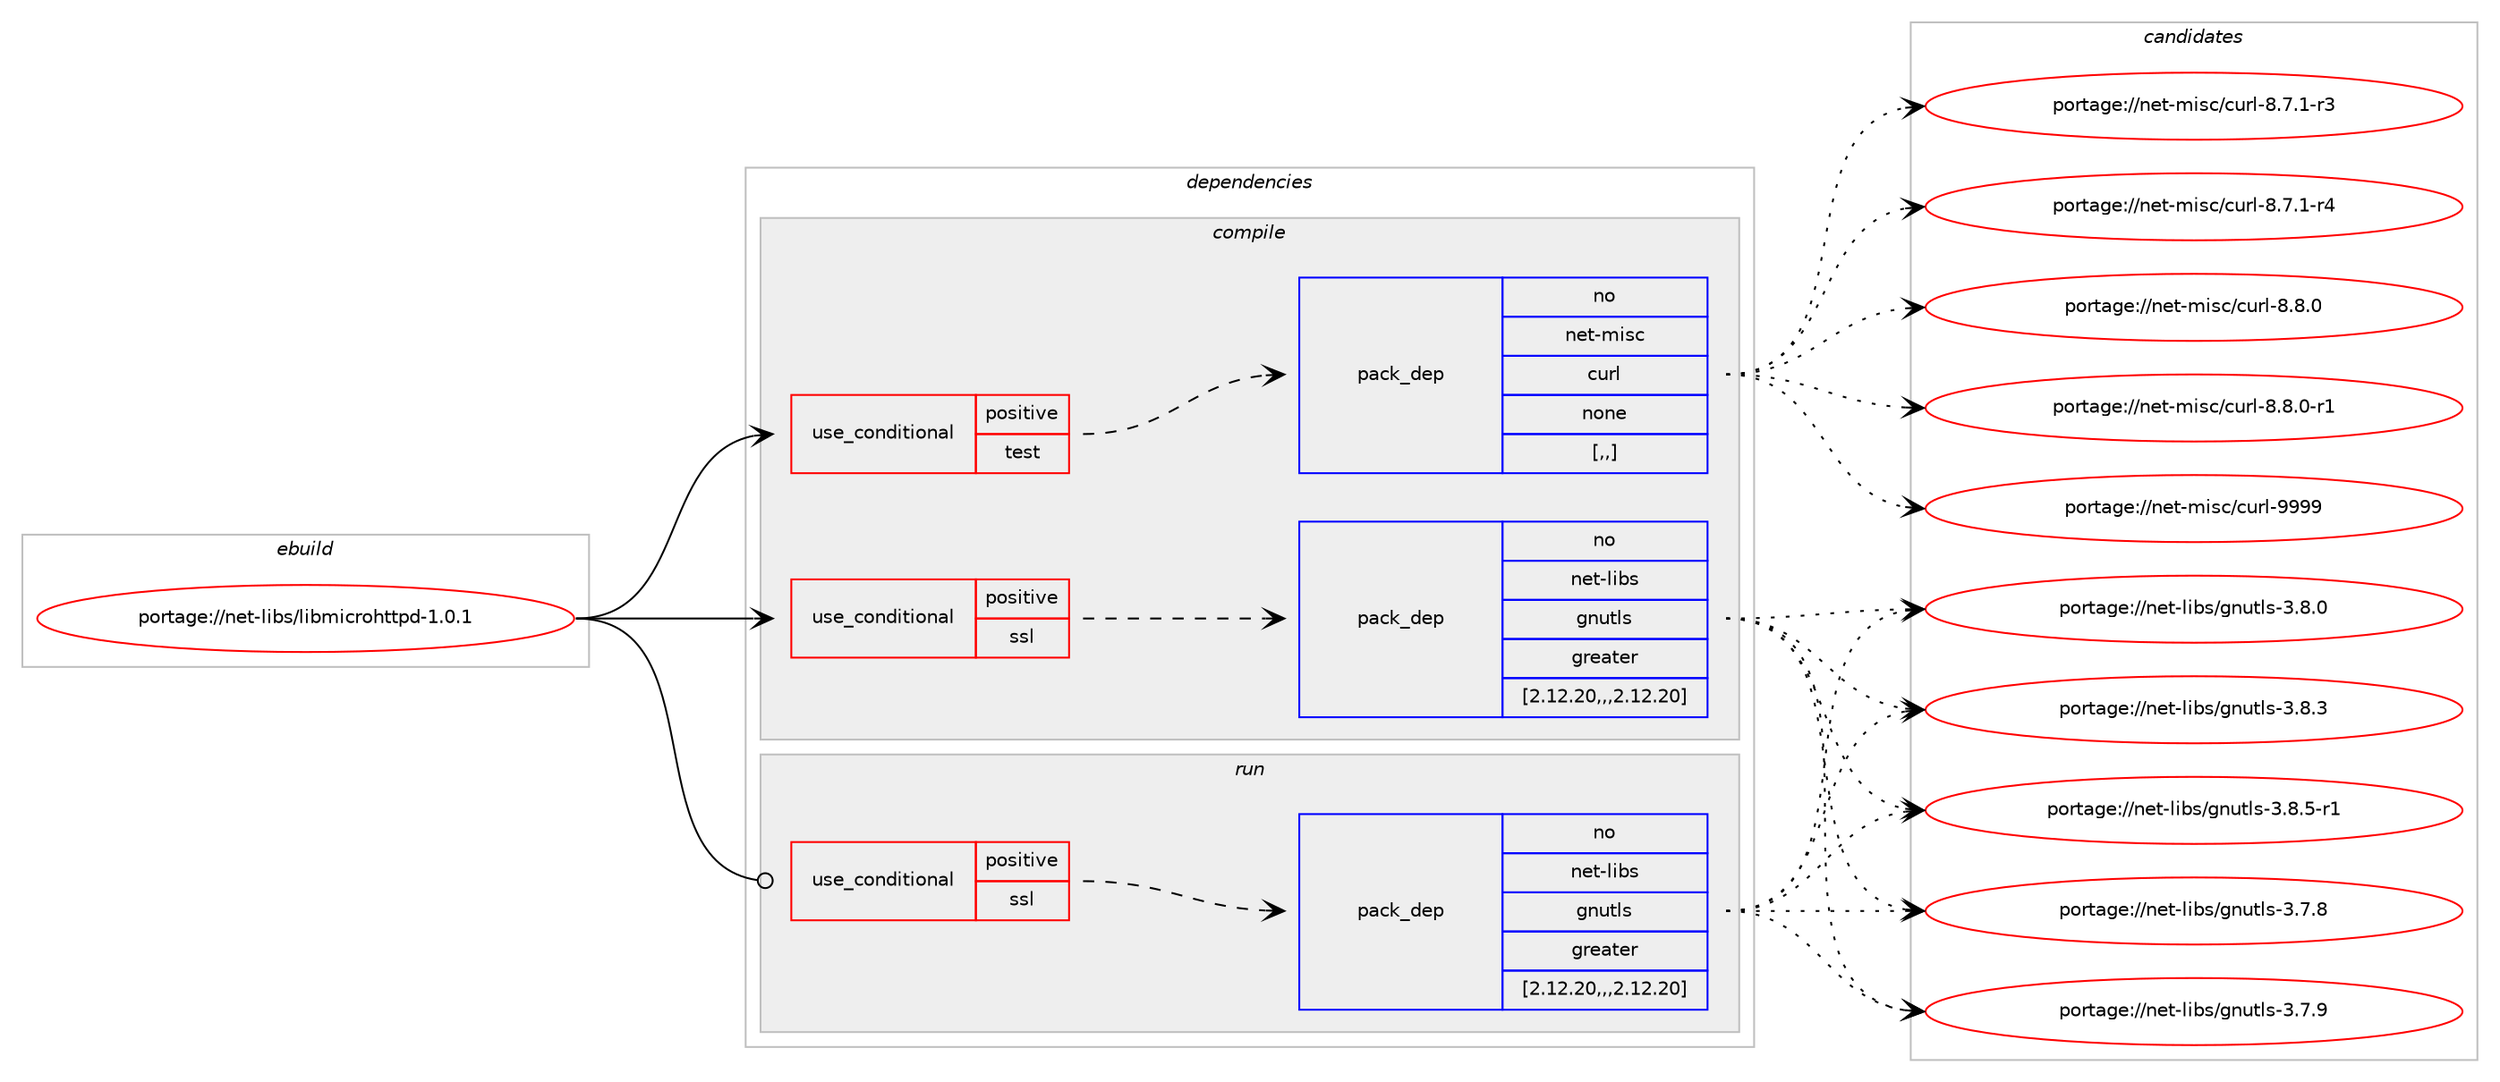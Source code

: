 digraph prolog {

# *************
# Graph options
# *************

newrank=true;
concentrate=true;
compound=true;
graph [rankdir=LR,fontname=Helvetica,fontsize=10,ranksep=1.5];#, ranksep=2.5, nodesep=0.2];
edge  [arrowhead=vee];
node  [fontname=Helvetica,fontsize=10];

# **********
# The ebuild
# **********

subgraph cluster_leftcol {
color=gray;
rank=same;
label=<<i>ebuild</i>>;
id [label="portage://net-libs/libmicrohttpd-1.0.1", color=red, width=4, href="../net-libs/libmicrohttpd-1.0.1.svg"];
}

# ****************
# The dependencies
# ****************

subgraph cluster_midcol {
color=gray;
label=<<i>dependencies</i>>;
subgraph cluster_compile {
fillcolor="#eeeeee";
style=filled;
label=<<i>compile</i>>;
subgraph cond91271 {
dependency350774 [label=<<TABLE BORDER="0" CELLBORDER="1" CELLSPACING="0" CELLPADDING="4"><TR><TD ROWSPAN="3" CELLPADDING="10">use_conditional</TD></TR><TR><TD>positive</TD></TR><TR><TD>ssl</TD></TR></TABLE>>, shape=none, color=red];
subgraph pack256908 {
dependency350775 [label=<<TABLE BORDER="0" CELLBORDER="1" CELLSPACING="0" CELLPADDING="4" WIDTH="220"><TR><TD ROWSPAN="6" CELLPADDING="30">pack_dep</TD></TR><TR><TD WIDTH="110">no</TD></TR><TR><TD>net-libs</TD></TR><TR><TD>gnutls</TD></TR><TR><TD>greater</TD></TR><TR><TD>[2.12.20,,,2.12.20]</TD></TR></TABLE>>, shape=none, color=blue];
}
dependency350774:e -> dependency350775:w [weight=20,style="dashed",arrowhead="vee"];
}
id:e -> dependency350774:w [weight=20,style="solid",arrowhead="vee"];
subgraph cond91272 {
dependency350776 [label=<<TABLE BORDER="0" CELLBORDER="1" CELLSPACING="0" CELLPADDING="4"><TR><TD ROWSPAN="3" CELLPADDING="10">use_conditional</TD></TR><TR><TD>positive</TD></TR><TR><TD>test</TD></TR></TABLE>>, shape=none, color=red];
subgraph pack256909 {
dependency350777 [label=<<TABLE BORDER="0" CELLBORDER="1" CELLSPACING="0" CELLPADDING="4" WIDTH="220"><TR><TD ROWSPAN="6" CELLPADDING="30">pack_dep</TD></TR><TR><TD WIDTH="110">no</TD></TR><TR><TD>net-misc</TD></TR><TR><TD>curl</TD></TR><TR><TD>none</TD></TR><TR><TD>[,,]</TD></TR></TABLE>>, shape=none, color=blue];
}
dependency350776:e -> dependency350777:w [weight=20,style="dashed",arrowhead="vee"];
}
id:e -> dependency350776:w [weight=20,style="solid",arrowhead="vee"];
}
subgraph cluster_compileandrun {
fillcolor="#eeeeee";
style=filled;
label=<<i>compile and run</i>>;
}
subgraph cluster_run {
fillcolor="#eeeeee";
style=filled;
label=<<i>run</i>>;
subgraph cond91273 {
dependency350778 [label=<<TABLE BORDER="0" CELLBORDER="1" CELLSPACING="0" CELLPADDING="4"><TR><TD ROWSPAN="3" CELLPADDING="10">use_conditional</TD></TR><TR><TD>positive</TD></TR><TR><TD>ssl</TD></TR></TABLE>>, shape=none, color=red];
subgraph pack256910 {
dependency350779 [label=<<TABLE BORDER="0" CELLBORDER="1" CELLSPACING="0" CELLPADDING="4" WIDTH="220"><TR><TD ROWSPAN="6" CELLPADDING="30">pack_dep</TD></TR><TR><TD WIDTH="110">no</TD></TR><TR><TD>net-libs</TD></TR><TR><TD>gnutls</TD></TR><TR><TD>greater</TD></TR><TR><TD>[2.12.20,,,2.12.20]</TD></TR></TABLE>>, shape=none, color=blue];
}
dependency350778:e -> dependency350779:w [weight=20,style="dashed",arrowhead="vee"];
}
id:e -> dependency350778:w [weight=20,style="solid",arrowhead="odot"];
}
}

# **************
# The candidates
# **************

subgraph cluster_choices {
rank=same;
color=gray;
label=<<i>candidates</i>>;

subgraph choice256908 {
color=black;
nodesep=1;
choice110101116451081059811547103110117116108115455146554656 [label="portage://net-libs/gnutls-3.7.8", color=red, width=4,href="../net-libs/gnutls-3.7.8.svg"];
choice110101116451081059811547103110117116108115455146554657 [label="portage://net-libs/gnutls-3.7.9", color=red, width=4,href="../net-libs/gnutls-3.7.9.svg"];
choice110101116451081059811547103110117116108115455146564648 [label="portage://net-libs/gnutls-3.8.0", color=red, width=4,href="../net-libs/gnutls-3.8.0.svg"];
choice110101116451081059811547103110117116108115455146564651 [label="portage://net-libs/gnutls-3.8.3", color=red, width=4,href="../net-libs/gnutls-3.8.3.svg"];
choice1101011164510810598115471031101171161081154551465646534511449 [label="portage://net-libs/gnutls-3.8.5-r1", color=red, width=4,href="../net-libs/gnutls-3.8.5-r1.svg"];
dependency350775:e -> choice110101116451081059811547103110117116108115455146554656:w [style=dotted,weight="100"];
dependency350775:e -> choice110101116451081059811547103110117116108115455146554657:w [style=dotted,weight="100"];
dependency350775:e -> choice110101116451081059811547103110117116108115455146564648:w [style=dotted,weight="100"];
dependency350775:e -> choice110101116451081059811547103110117116108115455146564651:w [style=dotted,weight="100"];
dependency350775:e -> choice1101011164510810598115471031101171161081154551465646534511449:w [style=dotted,weight="100"];
}
subgraph choice256909 {
color=black;
nodesep=1;
choice110101116451091051159947991171141084556465546494511451 [label="portage://net-misc/curl-8.7.1-r3", color=red, width=4,href="../net-misc/curl-8.7.1-r3.svg"];
choice110101116451091051159947991171141084556465546494511452 [label="portage://net-misc/curl-8.7.1-r4", color=red, width=4,href="../net-misc/curl-8.7.1-r4.svg"];
choice11010111645109105115994799117114108455646564648 [label="portage://net-misc/curl-8.8.0", color=red, width=4,href="../net-misc/curl-8.8.0.svg"];
choice110101116451091051159947991171141084556465646484511449 [label="portage://net-misc/curl-8.8.0-r1", color=red, width=4,href="../net-misc/curl-8.8.0-r1.svg"];
choice110101116451091051159947991171141084557575757 [label="portage://net-misc/curl-9999", color=red, width=4,href="../net-misc/curl-9999.svg"];
dependency350777:e -> choice110101116451091051159947991171141084556465546494511451:w [style=dotted,weight="100"];
dependency350777:e -> choice110101116451091051159947991171141084556465546494511452:w [style=dotted,weight="100"];
dependency350777:e -> choice11010111645109105115994799117114108455646564648:w [style=dotted,weight="100"];
dependency350777:e -> choice110101116451091051159947991171141084556465646484511449:w [style=dotted,weight="100"];
dependency350777:e -> choice110101116451091051159947991171141084557575757:w [style=dotted,weight="100"];
}
subgraph choice256910 {
color=black;
nodesep=1;
choice110101116451081059811547103110117116108115455146554656 [label="portage://net-libs/gnutls-3.7.8", color=red, width=4,href="../net-libs/gnutls-3.7.8.svg"];
choice110101116451081059811547103110117116108115455146554657 [label="portage://net-libs/gnutls-3.7.9", color=red, width=4,href="../net-libs/gnutls-3.7.9.svg"];
choice110101116451081059811547103110117116108115455146564648 [label="portage://net-libs/gnutls-3.8.0", color=red, width=4,href="../net-libs/gnutls-3.8.0.svg"];
choice110101116451081059811547103110117116108115455146564651 [label="portage://net-libs/gnutls-3.8.3", color=red, width=4,href="../net-libs/gnutls-3.8.3.svg"];
choice1101011164510810598115471031101171161081154551465646534511449 [label="portage://net-libs/gnutls-3.8.5-r1", color=red, width=4,href="../net-libs/gnutls-3.8.5-r1.svg"];
dependency350779:e -> choice110101116451081059811547103110117116108115455146554656:w [style=dotted,weight="100"];
dependency350779:e -> choice110101116451081059811547103110117116108115455146554657:w [style=dotted,weight="100"];
dependency350779:e -> choice110101116451081059811547103110117116108115455146564648:w [style=dotted,weight="100"];
dependency350779:e -> choice110101116451081059811547103110117116108115455146564651:w [style=dotted,weight="100"];
dependency350779:e -> choice1101011164510810598115471031101171161081154551465646534511449:w [style=dotted,weight="100"];
}
}

}
